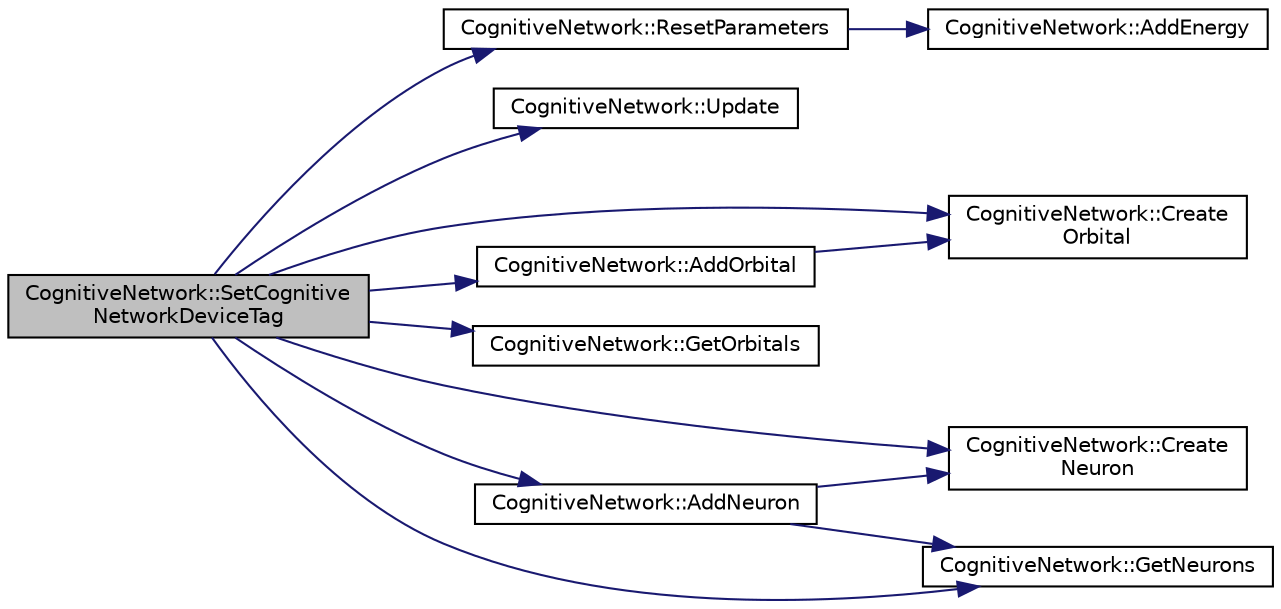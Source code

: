 digraph "CognitiveNetwork::SetCognitiveNetworkDeviceTag"
{
  edge [fontname="Helvetica",fontsize="10",labelfontname="Helvetica",labelfontsize="10"];
  node [fontname="Helvetica",fontsize="10",shape=record];
  rankdir="LR";
  Node1 [label="CognitiveNetwork::SetCognitive\lNetworkDeviceTag",height=0.2,width=0.4,color="black", fillcolor="grey75", style="filled", fontcolor="black"];
  Node1 -> Node2 [color="midnightblue",fontsize="10",style="solid",fontname="Helvetica"];
  Node2 [label="CognitiveNetwork::ResetParameters",height=0.2,width=0.4,color="black", fillcolor="white", style="filled",URL="$class_cognitive_network.html#a5211ad0ce44eeebdf6c5957c61aaa88d"];
  Node2 -> Node3 [color="midnightblue",fontsize="10",style="solid",fontname="Helvetica"];
  Node3 [label="CognitiveNetwork::AddEnergy",height=0.2,width=0.4,color="black", fillcolor="white", style="filled",URL="$class_cognitive_network.html#a288a367a774ca70438504c4d9ac5af62"];
  Node1 -> Node4 [color="midnightblue",fontsize="10",style="solid",fontname="Helvetica"];
  Node4 [label="CognitiveNetwork::Update",height=0.2,width=0.4,color="black", fillcolor="white", style="filled",URL="$class_cognitive_network.html#ad44dad311c7fee9ae58183cd7e925e78"];
  Node1 -> Node5 [color="midnightblue",fontsize="10",style="solid",fontname="Helvetica"];
  Node5 [label="CognitiveNetwork::Create\lOrbital",height=0.2,width=0.4,color="black", fillcolor="white", style="filled",URL="$class_cognitive_network.html#a1faa990a670fb0b42e1efef65155d544"];
  Node1 -> Node6 [color="midnightblue",fontsize="10",style="solid",fontname="Helvetica"];
  Node6 [label="CognitiveNetwork::AddOrbital",height=0.2,width=0.4,color="black", fillcolor="white", style="filled",URL="$class_cognitive_network.html#add504f18e9be146c75a269c3e4ada100"];
  Node6 -> Node5 [color="midnightblue",fontsize="10",style="solid",fontname="Helvetica"];
  Node1 -> Node7 [color="midnightblue",fontsize="10",style="solid",fontname="Helvetica"];
  Node7 [label="CognitiveNetwork::GetOrbitals",height=0.2,width=0.4,color="black", fillcolor="white", style="filled",URL="$class_cognitive_network.html#aa5fa806b0e693dc8dd41f285ea3b675a"];
  Node1 -> Node8 [color="midnightblue",fontsize="10",style="solid",fontname="Helvetica"];
  Node8 [label="CognitiveNetwork::Create\lNeuron",height=0.2,width=0.4,color="black", fillcolor="white", style="filled",URL="$class_cognitive_network.html#a1d3b72051d7b3f36a01396932a96c273"];
  Node1 -> Node9 [color="midnightblue",fontsize="10",style="solid",fontname="Helvetica"];
  Node9 [label="CognitiveNetwork::AddNeuron",height=0.2,width=0.4,color="black", fillcolor="white", style="filled",URL="$class_cognitive_network.html#aa2417f0b0692f7f16f3d2dbdb255222e"];
  Node9 -> Node8 [color="midnightblue",fontsize="10",style="solid",fontname="Helvetica"];
  Node9 -> Node10 [color="midnightblue",fontsize="10",style="solid",fontname="Helvetica"];
  Node10 [label="CognitiveNetwork::GetNeurons",height=0.2,width=0.4,color="black", fillcolor="white", style="filled",URL="$class_cognitive_network.html#a06cb9f79c48b1a6dc8758e66a01b53d3"];
  Node1 -> Node10 [color="midnightblue",fontsize="10",style="solid",fontname="Helvetica"];
}

